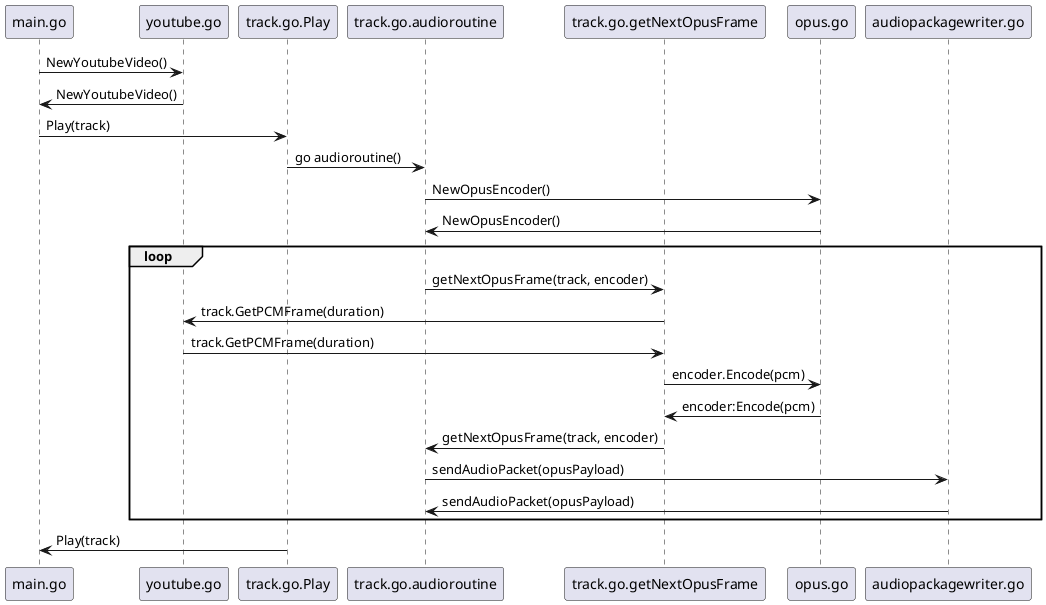 @startuml
participant main.go
participant youtube.go
participant track.go.Play
participant track.go.audioroutine
participant track.go.getNextOpusFrame
participant opus.go

main.go -> youtube.go : NewYoutubeVideo()
main.go <- youtube.go : NewYoutubeVideo()
main.go -> track.go.Play : Play(track)
track.go.Play -> track.go.audioroutine : go audioroutine()
track.go.audioroutine -> opus.go : NewOpusEncoder()
track.go.audioroutine <- opus.go : NewOpusEncoder()
	loop
		track.go.audioroutine -> track.go.getNextOpusFrame : getNextOpusFrame(track, encoder)
		track.go.getNextOpusFrame -> youtube.go : track.GetPCMFrame(duration)
		track.go.getNextOpusFrame <- youtube.go : track.GetPCMFrame(duration)
		track.go.getNextOpusFrame -> opus.go : encoder.Encode(pcm)
		track.go.getNextOpusFrame <- opus.go : encoder:Encode(pcm)
		track.go.audioroutine <- track.go.getNextOpusFrame : getNextOpusFrame(track, encoder)
		track.go.audioroutine -> audiopackagewriter.go : sendAudioPacket(opusPayload)
		track.go.audioroutine <- audiopackagewriter.go : sendAudioPacket(opusPayload)
	end
main.go <- track.go.Play : Play(track)

@enduml
